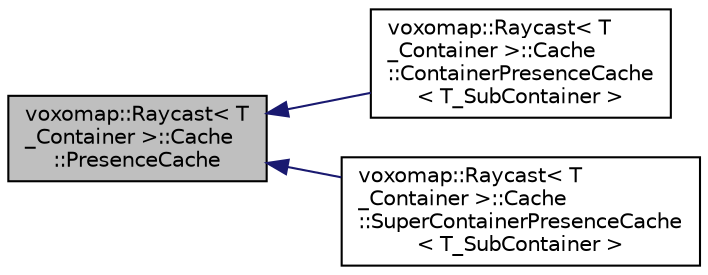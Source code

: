 digraph "voxomap::Raycast&lt; T_Container &gt;::Cache::PresenceCache"
{
 // LATEX_PDF_SIZE
  edge [fontname="Helvetica",fontsize="10",labelfontname="Helvetica",labelfontsize="10"];
  node [fontname="Helvetica",fontsize="10",shape=record];
  rankdir="LR";
  Node1 [label="voxomap::Raycast\< T\l_Container \>::Cache\l::PresenceCache",height=0.2,width=0.4,color="black", fillcolor="grey75", style="filled", fontcolor="black",tooltip=" "];
  Node1 -> Node2 [dir="back",color="midnightblue",fontsize="10",style="solid",fontname="Helvetica"];
  Node2 [label="voxomap::Raycast\< T\l_Container \>::Cache\l::ContainerPresenceCache\l\< T_SubContainer \>",height=0.2,width=0.4,color="black", fillcolor="white", style="filled",URL="$structvoxomap_1_1_raycast_1_1_cache_1_1_container_presence_cache.html",tooltip="A cache structure that store presence of VoxelContainer inside a SuperContainer."];
  Node1 -> Node3 [dir="back",color="midnightblue",fontsize="10",style="solid",fontname="Helvetica"];
  Node3 [label="voxomap::Raycast\< T\l_Container \>::Cache\l::SuperContainerPresenceCache\l\< T_SubContainer \>",height=0.2,width=0.4,color="black", fillcolor="white", style="filled",URL="$structvoxomap_1_1_raycast_1_1_cache_1_1_super_container_presence_cache.html",tooltip="A cache structure that store presence of SuperContainer inside a SuperContainer."];
}
